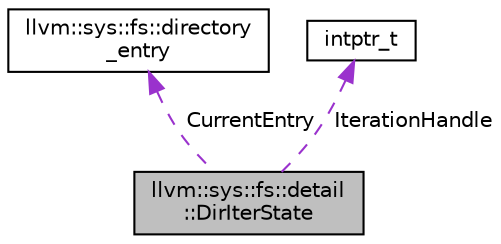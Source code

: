 digraph "llvm::sys::fs::detail::DirIterState"
{
 // LATEX_PDF_SIZE
  bgcolor="transparent";
  edge [fontname="Helvetica",fontsize="10",labelfontname="Helvetica",labelfontsize="10"];
  node [fontname="Helvetica",fontsize="10",shape=record];
  Node1 [label="llvm::sys::fs::detail\l::DirIterState",height=0.2,width=0.4,color="black", fillcolor="grey75", style="filled", fontcolor="black",tooltip="Keeps state for the directory_iterator."];
  Node2 -> Node1 [dir="back",color="darkorchid3",fontsize="10",style="dashed",label=" CurrentEntry" ,fontname="Helvetica"];
  Node2 [label="llvm::sys::fs::directory\l_entry",height=0.2,width=0.4,color="black",URL="$classllvm_1_1sys_1_1fs_1_1directory__entry.html",tooltip="directory_entry - A single entry in a directory."];
  Node3 -> Node1 [dir="back",color="darkorchid3",fontsize="10",style="dashed",label=" IterationHandle" ,fontname="Helvetica"];
  Node3 [label="intptr_t",height=0.2,width=0.4,color="black",URL="$classintptr__t.html",tooltip=" "];
}
